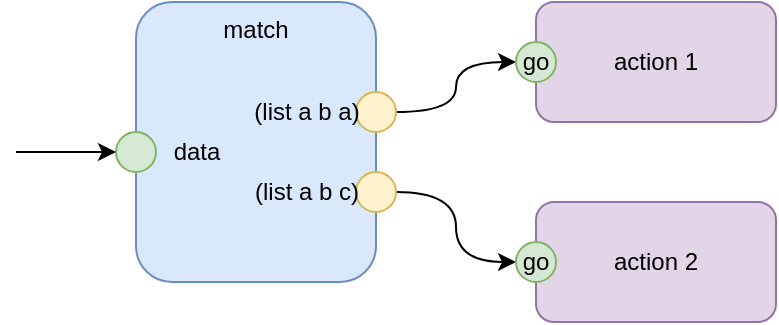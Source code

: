 <mxfile version="14.6.13" type="device"><diagram id="h4bRsOBCU7ij6fssLGcj" name="Page-1"><mxGraphModel dx="1106" dy="806" grid="1" gridSize="10" guides="1" tooltips="1" connect="1" arrows="1" fold="1" page="1" pageScale="1" pageWidth="1100" pageHeight="850" math="0" shadow="0"><root><mxCell id="0"/><mxCell id="1" parent="0"/><mxCell id="xg_mA4XeoIfyjUxmc1a2-1" value="match" style="rounded=1;whiteSpace=wrap;html=1;fillColor=#dae8fc;strokeColor=#6c8ebf;verticalAlign=top;" parent="1" vertex="1"><mxGeometry x="360" y="140" width="120" height="140" as="geometry"/></mxCell><mxCell id="xg_mA4XeoIfyjUxmc1a2-2" value="action 2" style="rounded=1;whiteSpace=wrap;html=1;fillColor=#e1d5e7;strokeColor=#9673a6;" parent="1" vertex="1"><mxGeometry x="560" y="240" width="120" height="60" as="geometry"/></mxCell><mxCell id="xg_mA4XeoIfyjUxmc1a2-3" value="action 1" style="rounded=1;whiteSpace=wrap;html=1;fillColor=#e1d5e7;strokeColor=#9673a6;" parent="1" vertex="1"><mxGeometry x="560" y="140" width="120" height="60" as="geometry"/></mxCell><mxCell id="xg_mA4XeoIfyjUxmc1a2-12" style="edgeStyle=orthogonalEdgeStyle;orthogonalLoop=1;jettySize=auto;html=1;exitX=1;exitY=0.5;exitDx=0;exitDy=0;entryX=0;entryY=0.5;entryDx=0;entryDy=0;curved=1;" parent="1" source="xg_mA4XeoIfyjUxmc1a2-4" target="xg_mA4XeoIfyjUxmc1a2-8" edge="1"><mxGeometry relative="1" as="geometry"/></mxCell><mxCell id="xg_mA4XeoIfyjUxmc1a2-4" value="" style="ellipse;aspect=fixed;fillColor=#fff2cc;strokeColor=#d6b656;" parent="1" vertex="1"><mxGeometry x="470" y="185" width="20" height="20" as="geometry"/></mxCell><mxCell id="xg_mA4XeoIfyjUxmc1a2-13" style="edgeStyle=orthogonalEdgeStyle;orthogonalLoop=1;jettySize=auto;html=1;exitX=1;exitY=0.5;exitDx=0;exitDy=0;entryX=0;entryY=0.5;entryDx=0;entryDy=0;curved=1;" parent="1" source="xg_mA4XeoIfyjUxmc1a2-5" target="xg_mA4XeoIfyjUxmc1a2-10" edge="1"><mxGeometry relative="1" as="geometry"/></mxCell><mxCell id="xg_mA4XeoIfyjUxmc1a2-5" value="" style="ellipse;aspect=fixed;fillColor=#fff2cc;strokeColor=#d6b656;" parent="1" vertex="1"><mxGeometry x="470" y="225" width="20" height="20" as="geometry"/></mxCell><mxCell id="xg_mA4XeoIfyjUxmc1a2-7" value="" style="ellipse;whiteSpace=wrap;html=1;aspect=fixed;fillColor=#d5e8d4;strokeColor=#82b366;" parent="1" vertex="1"><mxGeometry x="350" y="205" width="20" height="20" as="geometry"/></mxCell><mxCell id="xg_mA4XeoIfyjUxmc1a2-8" value="go" style="ellipse;whiteSpace=wrap;html=1;aspect=fixed;fillColor=#d5e8d4;strokeColor=#82b366;" parent="1" vertex="1"><mxGeometry x="550" y="160" width="20" height="20" as="geometry"/></mxCell><mxCell id="xg_mA4XeoIfyjUxmc1a2-10" value="go" style="ellipse;whiteSpace=wrap;html=1;aspect=fixed;fillColor=#d5e8d4;strokeColor=#82b366;" parent="1" vertex="1"><mxGeometry x="550" y="260" width="20" height="20" as="geometry"/></mxCell><mxCell id="xg_mA4XeoIfyjUxmc1a2-14" value="" style="endArrow=classic;html=1;entryX=0;entryY=0.5;entryDx=0;entryDy=0;" parent="1" target="xg_mA4XeoIfyjUxmc1a2-7" edge="1"><mxGeometry width="50" height="50" relative="1" as="geometry"><mxPoint x="300" y="215" as="sourcePoint"/><mxPoint x="590" y="390" as="targetPoint"/></mxGeometry></mxCell><mxCell id="VcFWyhf_K_Xi9AH4ICFR-1" value="(list a b c)" style="text;html=1;align=center;verticalAlign=middle;resizable=0;points=[];autosize=1;strokeColor=none;" vertex="1" parent="1"><mxGeometry x="410" y="225" width="70" height="20" as="geometry"/></mxCell><mxCell id="VcFWyhf_K_Xi9AH4ICFR-3" value="(list a b a)" style="text;html=1;align=center;verticalAlign=middle;resizable=0;points=[];autosize=1;strokeColor=none;" vertex="1" parent="1"><mxGeometry x="410" y="185" width="70" height="20" as="geometry"/></mxCell><mxCell id="VcFWyhf_K_Xi9AH4ICFR-5" value="data" style="text;html=1;align=center;verticalAlign=middle;resizable=0;points=[];autosize=1;strokeColor=none;" vertex="1" parent="1"><mxGeometry x="370" y="205" width="40" height="20" as="geometry"/></mxCell></root></mxGraphModel></diagram></mxfile>